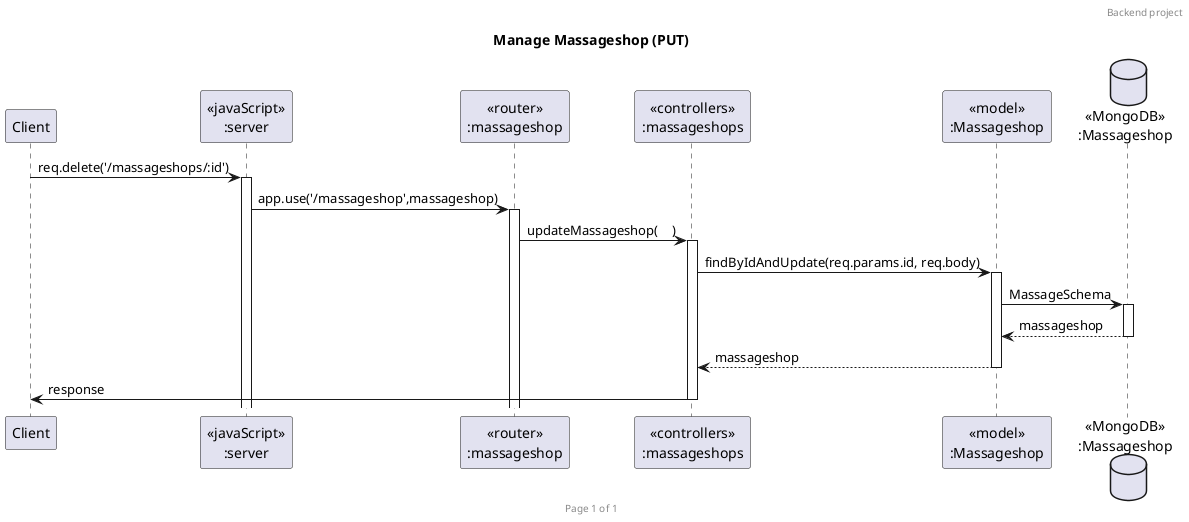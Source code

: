 @startuml Manage Massageshop (PUT)

header Backend project 
footer Page %page% of %lastpage%
title "Manage Massageshop (PUT)"

participant "Client" as client
participant "<<javaScript>>\n:server" as server
participant "<<router>>\n:massageshop" as routerMassage
participant "<<controllers>>\n:massageshops" as controllerMassageshop
participant "<<model>>\n:Massageshop" as modelMassage
database "<<MongoDB>>\n:Massageshop" as MassageDatabase

client->server ++:req.delete('/massageshops/:id')
server->routerMassage ++:app.use('/massageshop',massageshop)
routerMassage -> controllerMassageshop ++:updateMassageshop(    )
controllerMassageshop->modelMassage ++:findByIdAndUpdate(req.params.id, req.body)
modelMassage ->MassageDatabase ++: MassageSchema
MassageDatabase --> modelMassage --: massageshop
controllerMassageshop <-- modelMassage --: massageshop
controllerMassageshop->client --:response

@enduml
